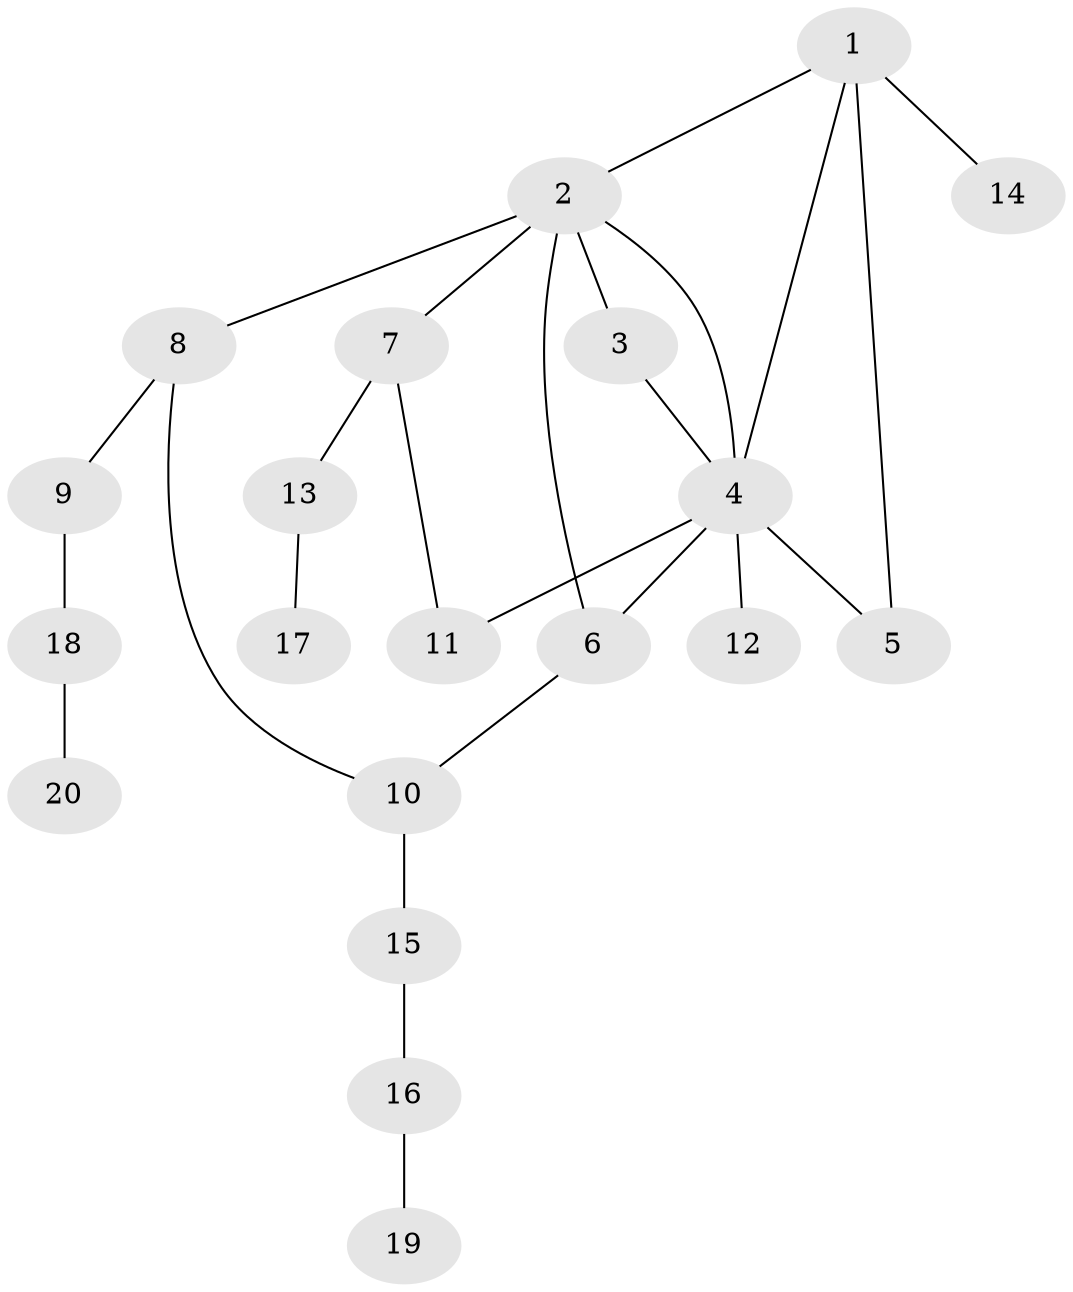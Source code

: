 // Generated by graph-tools (version 1.1) at 2025/46/02/15/25 05:46:28]
// undirected, 20 vertices, 25 edges
graph export_dot {
graph [start="1"]
  node [color=gray90,style=filled];
  1;
  2;
  3;
  4;
  5;
  6;
  7;
  8;
  9;
  10;
  11;
  12;
  13;
  14;
  15;
  16;
  17;
  18;
  19;
  20;
  1 -- 2;
  1 -- 14;
  1 -- 4;
  1 -- 5;
  2 -- 3;
  2 -- 6;
  2 -- 7;
  2 -- 8;
  2 -- 4;
  3 -- 4;
  4 -- 5;
  4 -- 11;
  4 -- 12;
  4 -- 6;
  6 -- 10;
  7 -- 13;
  7 -- 11;
  8 -- 9;
  8 -- 10;
  9 -- 18;
  10 -- 15;
  13 -- 17;
  15 -- 16;
  16 -- 19;
  18 -- 20;
}
